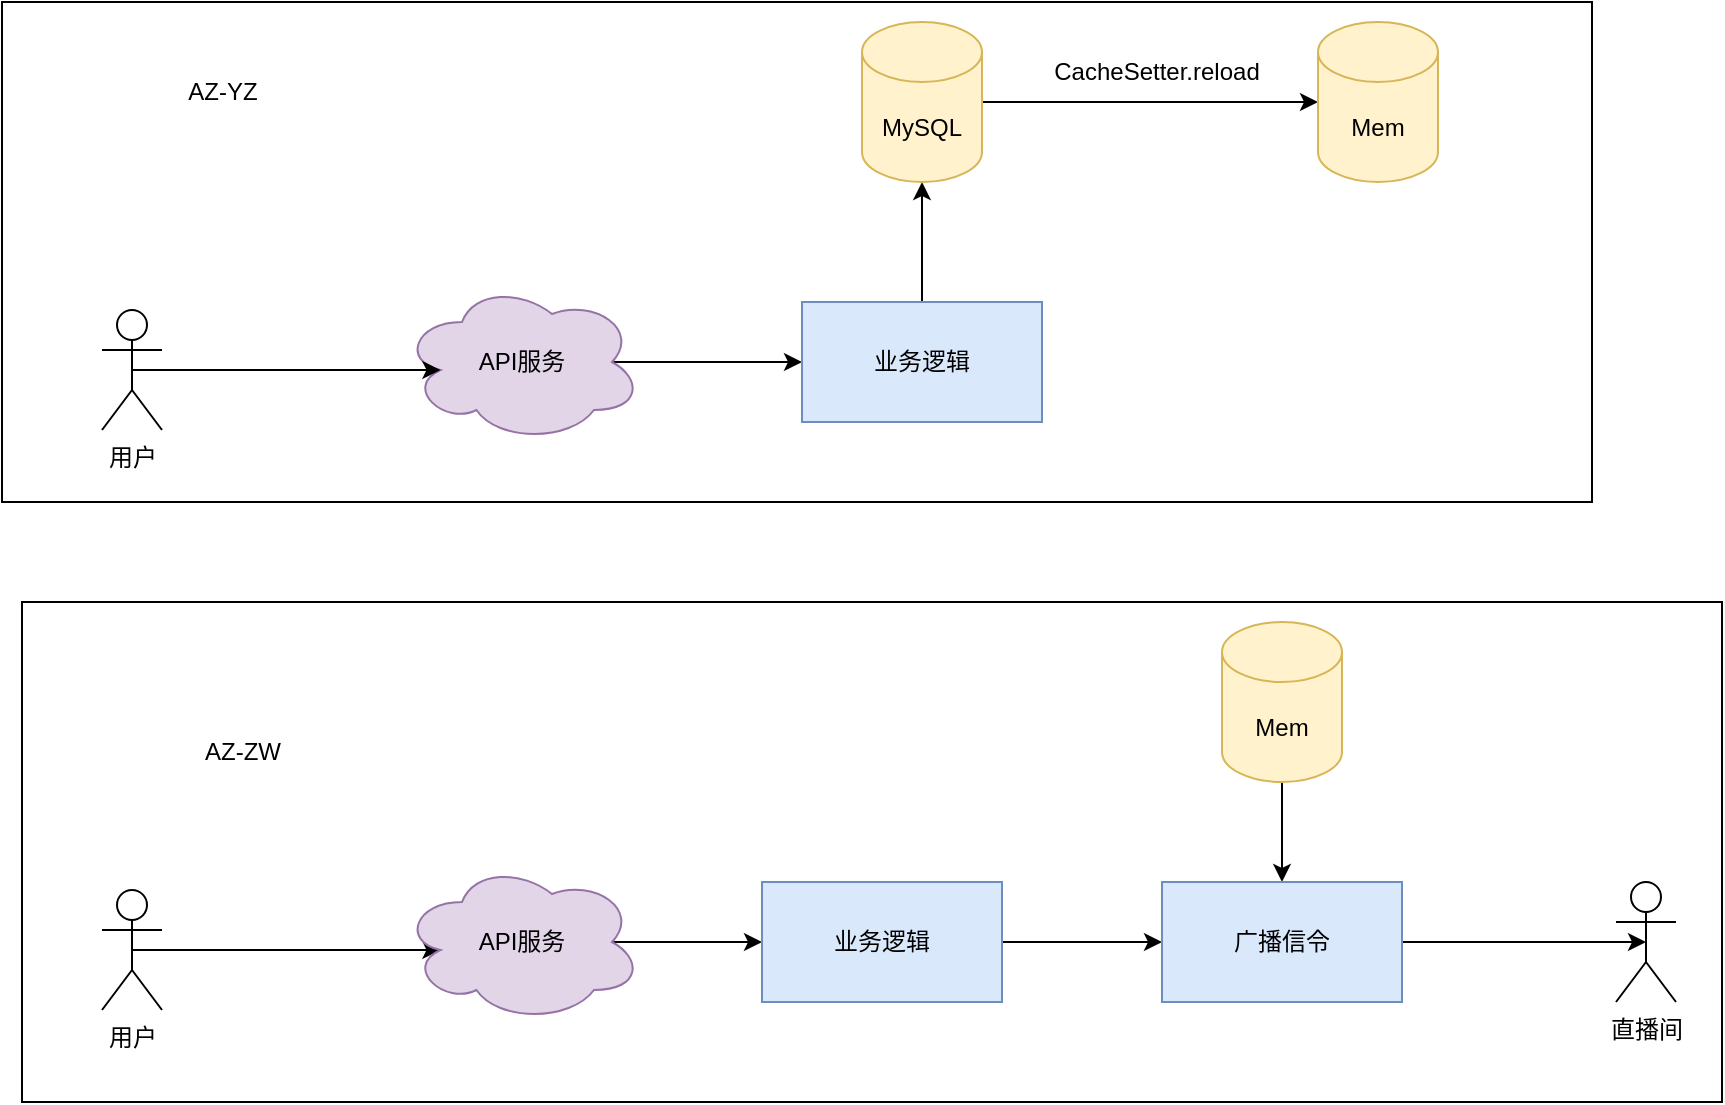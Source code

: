 <mxfile version="21.0.8" type="github">
  <diagram name="第 1 页" id="C-YzgfrlOG-n3W1DghHm">
    <mxGraphModel dx="2133" dy="836" grid="1" gridSize="10" guides="1" tooltips="1" connect="1" arrows="1" fold="1" page="1" pageScale="1" pageWidth="827" pageHeight="1169" math="0" shadow="0">
      <root>
        <mxCell id="0" />
        <mxCell id="1" parent="0" />
        <mxCell id="DzGCFRLPrMzSAJYItLeq-4" style="edgeStyle=orthogonalEdgeStyle;rounded=0;orthogonalLoop=1;jettySize=auto;html=1;exitX=0.875;exitY=0.5;exitDx=0;exitDy=0;exitPerimeter=0;entryX=0;entryY=0.5;entryDx=0;entryDy=0;" edge="1" parent="1" source="DzGCFRLPrMzSAJYItLeq-1" target="DzGCFRLPrMzSAJYItLeq-2">
          <mxGeometry relative="1" as="geometry" />
        </mxCell>
        <mxCell id="DzGCFRLPrMzSAJYItLeq-1" value="API服务" style="ellipse;shape=cloud;whiteSpace=wrap;html=1;fillColor=#e1d5e7;strokeColor=#9673a6;" vertex="1" parent="1">
          <mxGeometry x="190" y="320" width="120" height="80" as="geometry" />
        </mxCell>
        <mxCell id="DzGCFRLPrMzSAJYItLeq-5" style="edgeStyle=orthogonalEdgeStyle;rounded=0;orthogonalLoop=1;jettySize=auto;html=1;exitX=0.5;exitY=0;exitDx=0;exitDy=0;entryX=0.5;entryY=1;entryDx=0;entryDy=0;entryPerimeter=0;" edge="1" parent="1" source="DzGCFRLPrMzSAJYItLeq-2" target="DzGCFRLPrMzSAJYItLeq-3">
          <mxGeometry relative="1" as="geometry" />
        </mxCell>
        <mxCell id="DzGCFRLPrMzSAJYItLeq-2" value="业务逻辑" style="rounded=0;whiteSpace=wrap;html=1;fillColor=#dae8fc;strokeColor=#6c8ebf;" vertex="1" parent="1">
          <mxGeometry x="390" y="330" width="120" height="60" as="geometry" />
        </mxCell>
        <mxCell id="DzGCFRLPrMzSAJYItLeq-9" style="edgeStyle=orthogonalEdgeStyle;rounded=0;orthogonalLoop=1;jettySize=auto;html=1;exitX=1;exitY=0.5;exitDx=0;exitDy=0;exitPerimeter=0;entryX=0;entryY=0.5;entryDx=0;entryDy=0;entryPerimeter=0;" edge="1" parent="1" source="DzGCFRLPrMzSAJYItLeq-3" target="DzGCFRLPrMzSAJYItLeq-8">
          <mxGeometry relative="1" as="geometry" />
        </mxCell>
        <mxCell id="DzGCFRLPrMzSAJYItLeq-3" value="MySQL" style="shape=cylinder3;whiteSpace=wrap;html=1;boundedLbl=1;backgroundOutline=1;size=15;fillColor=#fff2cc;strokeColor=#d6b656;" vertex="1" parent="1">
          <mxGeometry x="420" y="190" width="60" height="80" as="geometry" />
        </mxCell>
        <mxCell id="DzGCFRLPrMzSAJYItLeq-7" style="edgeStyle=orthogonalEdgeStyle;rounded=0;orthogonalLoop=1;jettySize=auto;html=1;exitX=0.5;exitY=0.5;exitDx=0;exitDy=0;exitPerimeter=0;entryX=0.16;entryY=0.55;entryDx=0;entryDy=0;entryPerimeter=0;" edge="1" parent="1" source="DzGCFRLPrMzSAJYItLeq-6" target="DzGCFRLPrMzSAJYItLeq-1">
          <mxGeometry relative="1" as="geometry" />
        </mxCell>
        <mxCell id="DzGCFRLPrMzSAJYItLeq-6" value="用户" style="shape=umlActor;verticalLabelPosition=bottom;verticalAlign=top;html=1;outlineConnect=0;" vertex="1" parent="1">
          <mxGeometry x="40" y="334" width="30" height="60" as="geometry" />
        </mxCell>
        <mxCell id="DzGCFRLPrMzSAJYItLeq-8" value="Mem" style="shape=cylinder3;whiteSpace=wrap;html=1;boundedLbl=1;backgroundOutline=1;size=15;fillColor=#fff2cc;strokeColor=#d6b656;" vertex="1" parent="1">
          <mxGeometry x="648" y="190" width="60" height="80" as="geometry" />
        </mxCell>
        <mxCell id="DzGCFRLPrMzSAJYItLeq-10" value="CacheSetter.reload" style="text;html=1;align=center;verticalAlign=middle;resizable=0;points=[];autosize=1;strokeColor=none;fillColor=none;" vertex="1" parent="1">
          <mxGeometry x="502" y="200" width="130" height="30" as="geometry" />
        </mxCell>
        <mxCell id="DzGCFRLPrMzSAJYItLeq-11" value="" style="rounded=0;whiteSpace=wrap;html=1;fillColor=none;" vertex="1" parent="1">
          <mxGeometry x="-10" y="180" width="795" height="250" as="geometry" />
        </mxCell>
        <mxCell id="DzGCFRLPrMzSAJYItLeq-12" value="AZ-YZ" style="text;html=1;align=center;verticalAlign=middle;resizable=0;points=[];autosize=1;strokeColor=none;fillColor=none;" vertex="1" parent="1">
          <mxGeometry x="70" y="210" width="60" height="30" as="geometry" />
        </mxCell>
        <mxCell id="DzGCFRLPrMzSAJYItLeq-19" style="edgeStyle=orthogonalEdgeStyle;rounded=0;orthogonalLoop=1;jettySize=auto;html=1;exitX=0.5;exitY=0.5;exitDx=0;exitDy=0;exitPerimeter=0;entryX=0.16;entryY=0.55;entryDx=0;entryDy=0;entryPerimeter=0;" edge="1" parent="1" source="DzGCFRLPrMzSAJYItLeq-13" target="DzGCFRLPrMzSAJYItLeq-15">
          <mxGeometry relative="1" as="geometry" />
        </mxCell>
        <mxCell id="DzGCFRLPrMzSAJYItLeq-13" value="用户" style="shape=umlActor;verticalLabelPosition=bottom;verticalAlign=top;html=1;outlineConnect=0;" vertex="1" parent="1">
          <mxGeometry x="40" y="624" width="30" height="60" as="geometry" />
        </mxCell>
        <mxCell id="DzGCFRLPrMzSAJYItLeq-20" style="edgeStyle=orthogonalEdgeStyle;rounded=0;orthogonalLoop=1;jettySize=auto;html=1;exitX=0.875;exitY=0.5;exitDx=0;exitDy=0;exitPerimeter=0;entryX=0;entryY=0.5;entryDx=0;entryDy=0;" edge="1" parent="1" source="DzGCFRLPrMzSAJYItLeq-15" target="DzGCFRLPrMzSAJYItLeq-16">
          <mxGeometry relative="1" as="geometry" />
        </mxCell>
        <mxCell id="DzGCFRLPrMzSAJYItLeq-15" value="API服务" style="ellipse;shape=cloud;whiteSpace=wrap;html=1;fillColor=#e1d5e7;strokeColor=#9673a6;" vertex="1" parent="1">
          <mxGeometry x="190" y="610" width="120" height="80" as="geometry" />
        </mxCell>
        <mxCell id="DzGCFRLPrMzSAJYItLeq-21" style="edgeStyle=orthogonalEdgeStyle;rounded=0;orthogonalLoop=1;jettySize=auto;html=1;exitX=1;exitY=0.5;exitDx=0;exitDy=0;entryX=0;entryY=0.5;entryDx=0;entryDy=0;" edge="1" parent="1" source="DzGCFRLPrMzSAJYItLeq-16" target="DzGCFRLPrMzSAJYItLeq-18">
          <mxGeometry relative="1" as="geometry" />
        </mxCell>
        <mxCell id="DzGCFRLPrMzSAJYItLeq-16" value="业务逻辑" style="rounded=0;whiteSpace=wrap;html=1;fillColor=#dae8fc;strokeColor=#6c8ebf;" vertex="1" parent="1">
          <mxGeometry x="370" y="620" width="120" height="60" as="geometry" />
        </mxCell>
        <mxCell id="DzGCFRLPrMzSAJYItLeq-22" style="edgeStyle=orthogonalEdgeStyle;rounded=0;orthogonalLoop=1;jettySize=auto;html=1;exitX=0.5;exitY=1;exitDx=0;exitDy=0;exitPerimeter=0;entryX=0.5;entryY=0;entryDx=0;entryDy=0;" edge="1" parent="1" source="DzGCFRLPrMzSAJYItLeq-17" target="DzGCFRLPrMzSAJYItLeq-18">
          <mxGeometry relative="1" as="geometry" />
        </mxCell>
        <mxCell id="DzGCFRLPrMzSAJYItLeq-17" value="Mem" style="shape=cylinder3;whiteSpace=wrap;html=1;boundedLbl=1;backgroundOutline=1;size=15;fillColor=#fff2cc;strokeColor=#d6b656;" vertex="1" parent="1">
          <mxGeometry x="600" y="490" width="60" height="80" as="geometry" />
        </mxCell>
        <mxCell id="DzGCFRLPrMzSAJYItLeq-24" style="edgeStyle=orthogonalEdgeStyle;rounded=0;orthogonalLoop=1;jettySize=auto;html=1;exitX=1;exitY=0.5;exitDx=0;exitDy=0;entryX=0.5;entryY=0.5;entryDx=0;entryDy=0;entryPerimeter=0;" edge="1" parent="1" source="DzGCFRLPrMzSAJYItLeq-18" target="DzGCFRLPrMzSAJYItLeq-23">
          <mxGeometry relative="1" as="geometry" />
        </mxCell>
        <mxCell id="DzGCFRLPrMzSAJYItLeq-18" value="广播信令" style="rounded=0;whiteSpace=wrap;html=1;fillColor=#dae8fc;strokeColor=#6c8ebf;" vertex="1" parent="1">
          <mxGeometry x="570" y="620" width="120" height="60" as="geometry" />
        </mxCell>
        <mxCell id="DzGCFRLPrMzSAJYItLeq-23" value="直播间" style="shape=umlActor;verticalLabelPosition=bottom;verticalAlign=top;html=1;outlineConnect=0;" vertex="1" parent="1">
          <mxGeometry x="797" y="620" width="30" height="60" as="geometry" />
        </mxCell>
        <mxCell id="DzGCFRLPrMzSAJYItLeq-25" value="" style="rounded=0;whiteSpace=wrap;html=1;fillColor=none;" vertex="1" parent="1">
          <mxGeometry y="480" width="850" height="250" as="geometry" />
        </mxCell>
        <mxCell id="DzGCFRLPrMzSAJYItLeq-26" value="AZ-ZW" style="text;html=1;align=center;verticalAlign=middle;resizable=0;points=[];autosize=1;strokeColor=none;fillColor=none;" vertex="1" parent="1">
          <mxGeometry x="80" y="540" width="60" height="30" as="geometry" />
        </mxCell>
      </root>
    </mxGraphModel>
  </diagram>
</mxfile>
